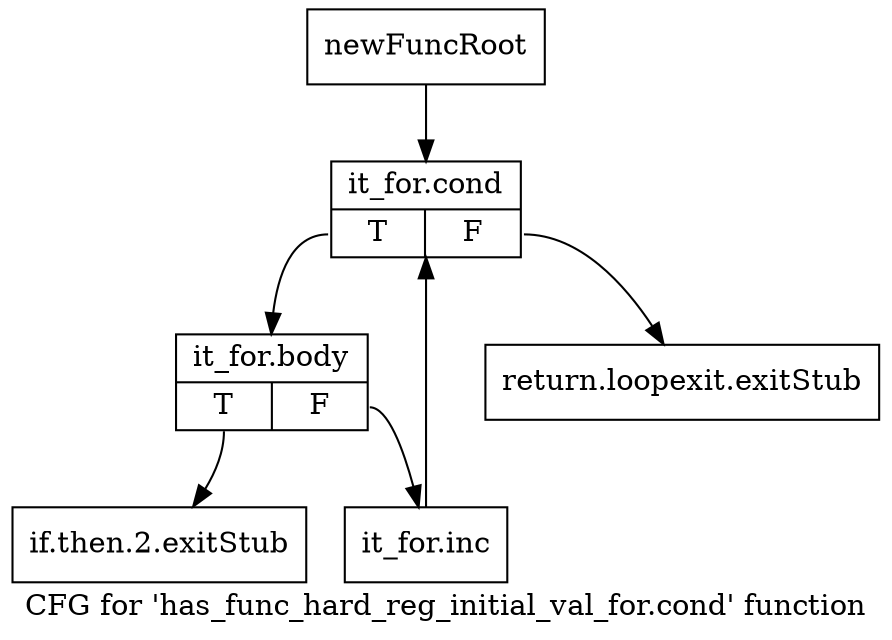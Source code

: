 digraph "CFG for 'has_func_hard_reg_initial_val_for.cond' function" {
	label="CFG for 'has_func_hard_reg_initial_val_for.cond' function";

	Node0xb326a40 [shape=record,label="{newFuncRoot}"];
	Node0xb326a40 -> Node0xb326b30;
	Node0xb326a90 [shape=record,label="{return.loopexit.exitStub}"];
	Node0xb326ae0 [shape=record,label="{if.then.2.exitStub}"];
	Node0xb326b30 [shape=record,label="{it_for.cond|{<s0>T|<s1>F}}"];
	Node0xb326b30:s0 -> Node0xb326b80;
	Node0xb326b30:s1 -> Node0xb326a90;
	Node0xb326b80 [shape=record,label="{it_for.body|{<s0>T|<s1>F}}"];
	Node0xb326b80:s0 -> Node0xb326ae0;
	Node0xb326b80:s1 -> Node0xb326bd0;
	Node0xb326bd0 [shape=record,label="{it_for.inc}"];
	Node0xb326bd0 -> Node0xb326b30;
}
